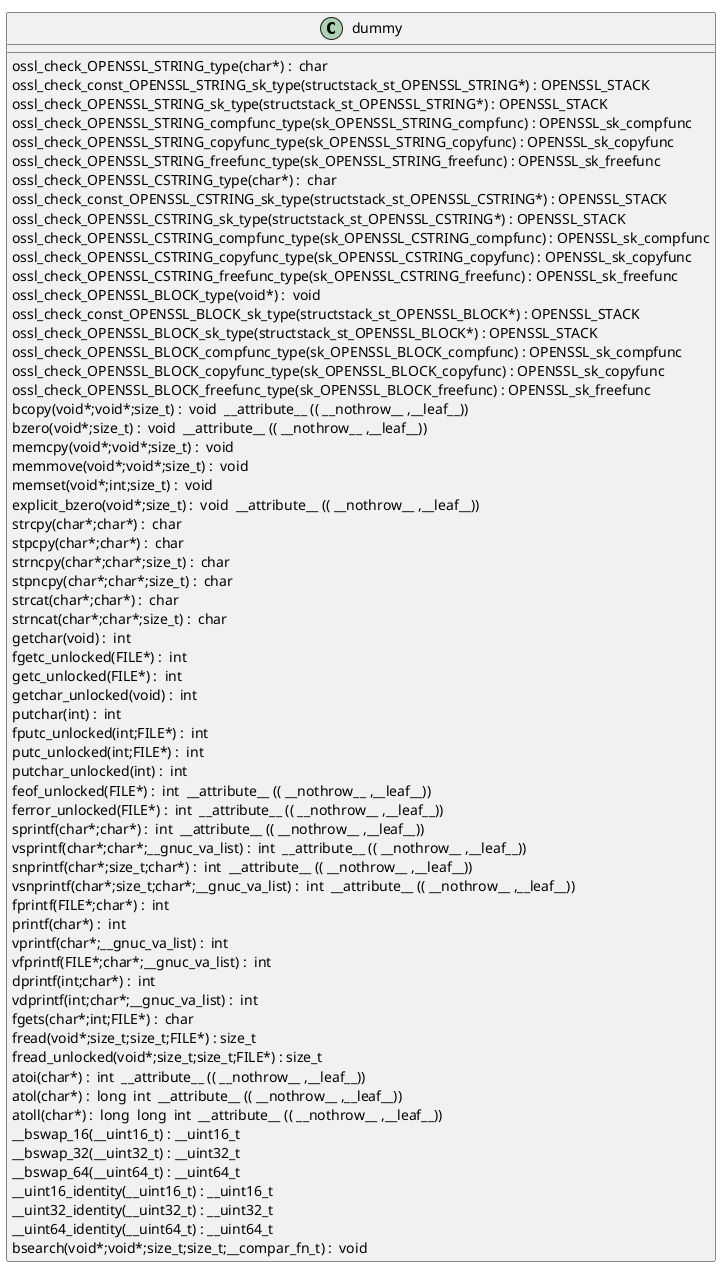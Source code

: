 @startuml
!pragma layout smetana
class dummy {
ossl_check_OPENSSL_STRING_type(char*) :  char  [[[./../../.././qc/crypto/ec/ecdsa_sign.c.html#439]]]
ossl_check_const_OPENSSL_STRING_sk_type(structstack_st_OPENSSL_STRING*) : OPENSSL_STACK [[[./../../.././qc/crypto/ec/ecdsa_sign.c.html#439]]]
ossl_check_OPENSSL_STRING_sk_type(structstack_st_OPENSSL_STRING*) : OPENSSL_STACK [[[./../../.././qc/crypto/ec/ecdsa_sign.c.html#439]]]
ossl_check_OPENSSL_STRING_compfunc_type(sk_OPENSSL_STRING_compfunc) : OPENSSL_sk_compfunc [[[./../../.././qc/crypto/ec/ecdsa_sign.c.html#439]]]
ossl_check_OPENSSL_STRING_copyfunc_type(sk_OPENSSL_STRING_copyfunc) : OPENSSL_sk_copyfunc [[[./../../.././qc/crypto/ec/ecdsa_sign.c.html#439]]]
ossl_check_OPENSSL_STRING_freefunc_type(sk_OPENSSL_STRING_freefunc) : OPENSSL_sk_freefunc [[[./../../.././qc/crypto/ec/ecdsa_sign.c.html#439]]]
ossl_check_OPENSSL_CSTRING_type(char*) :  char  [[[./../../.././qc/crypto/ec/ecdsa_sign.c.html#441]]]
ossl_check_const_OPENSSL_CSTRING_sk_type(structstack_st_OPENSSL_CSTRING*) : OPENSSL_STACK [[[./../../.././qc/crypto/ec/ecdsa_sign.c.html#441]]]
ossl_check_OPENSSL_CSTRING_sk_type(structstack_st_OPENSSL_CSTRING*) : OPENSSL_STACK [[[./../../.././qc/crypto/ec/ecdsa_sign.c.html#441]]]
ossl_check_OPENSSL_CSTRING_compfunc_type(sk_OPENSSL_CSTRING_compfunc) : OPENSSL_sk_compfunc [[[./../../.././qc/crypto/ec/ecdsa_sign.c.html#441]]]
ossl_check_OPENSSL_CSTRING_copyfunc_type(sk_OPENSSL_CSTRING_copyfunc) : OPENSSL_sk_copyfunc [[[./../../.././qc/crypto/ec/ecdsa_sign.c.html#441]]]
ossl_check_OPENSSL_CSTRING_freefunc_type(sk_OPENSSL_CSTRING_freefunc) : OPENSSL_sk_freefunc [[[./../../.././qc/crypto/ec/ecdsa_sign.c.html#441]]]
ossl_check_OPENSSL_BLOCK_type(void*) :  void  [[[./../../.././qc/crypto/ec/ecdsa_sign.c.html#444]]]
ossl_check_const_OPENSSL_BLOCK_sk_type(structstack_st_OPENSSL_BLOCK*) : OPENSSL_STACK [[[./../../.././qc/crypto/ec/ecdsa_sign.c.html#444]]]
ossl_check_OPENSSL_BLOCK_sk_type(structstack_st_OPENSSL_BLOCK*) : OPENSSL_STACK [[[./../../.././qc/crypto/ec/ecdsa_sign.c.html#444]]]
ossl_check_OPENSSL_BLOCK_compfunc_type(sk_OPENSSL_BLOCK_compfunc) : OPENSSL_sk_compfunc [[[./../../.././qc/crypto/ec/ecdsa_sign.c.html#444]]]
ossl_check_OPENSSL_BLOCK_copyfunc_type(sk_OPENSSL_BLOCK_copyfunc) : OPENSSL_sk_copyfunc [[[./../../.././qc/crypto/ec/ecdsa_sign.c.html#444]]]
ossl_check_OPENSSL_BLOCK_freefunc_type(sk_OPENSSL_BLOCK_freefunc) : OPENSSL_sk_freefunc [[[./../../.././qc/crypto/ec/ecdsa_sign.c.html#444]]]
bcopy(void*;void*;size_t) :  void  __attribute__ (( __nothrow__ ,__leaf__)) [[[./../../.././qc/crypto/ec/ecdsa_sign.c.html#891]]]
bzero(void*;size_t) :  void  __attribute__ (( __nothrow__ ,__leaf__)) [[[./../../.././qc/crypto/ec/ecdsa_sign.c.html#898]]]
memcpy(void*;void*;size_t) :  void  [[[./../../.././qc/crypto/ec/ecdsa_sign.c.html#939]]]
memmove(void*;void*;size_t) :  void  [[[./../../.././qc/crypto/ec/ecdsa_sign.c.html#947]]]
memset(void*;int;size_t) :  void  [[[./../../.././qc/crypto/ec/ecdsa_sign.c.html#954]]]
explicit_bzero(void*;size_t) :  void  __attribute__ (( __nothrow__ ,__leaf__)) [[[./../../.././qc/crypto/ec/ecdsa_sign.c.html#967]]]
strcpy(char*;char*) :  char  [[[./../../.././qc/crypto/ec/ecdsa_sign.c.html#974]]]
stpcpy(char*;char*) :  char  [[[./../../.././qc/crypto/ec/ecdsa_sign.c.html#981]]]
strncpy(char*;char*;size_t) :  char  [[[./../../.././qc/crypto/ec/ecdsa_sign.c.html#989]]]
stpncpy(char*;char*;size_t) :  char  [[[./../../.././qc/crypto/ec/ecdsa_sign.c.html#999]]]
strcat(char*;char*) :  char  [[[./../../.././qc/crypto/ec/ecdsa_sign.c.html#1006]]]
strncat(char*;char*;size_t) :  char  [[[./../../.././qc/crypto/ec/ecdsa_sign.c.html#1013]]]
getchar(void) :  int  [[[./../../.././qc/crypto/ec/ecdsa_sign.c.html#1635]]]
fgetc_unlocked(FILE*) :  int  [[[./../../.././qc/crypto/ec/ecdsa_sign.c.html#1644]]]
getc_unlocked(FILE*) :  int  [[[./../../.././qc/crypto/ec/ecdsa_sign.c.html#1654]]]
getchar_unlocked(void) :  int  [[[./../../.././qc/crypto/ec/ecdsa_sign.c.html#1661]]]
putchar(int) :  int  [[[./../../.././qc/crypto/ec/ecdsa_sign.c.html#1670]]]
fputc_unlocked(int;FILE*) :  int  [[[./../../.././qc/crypto/ec/ecdsa_sign.c.html#1679]]]
putc_unlocked(int;FILE*) :  int  [[[./../../.././qc/crypto/ec/ecdsa_sign.c.html#1689]]]
putchar_unlocked(int) :  int  [[[./../../.././qc/crypto/ec/ecdsa_sign.c.html#1696]]]
feof_unlocked(FILE*) :  int  __attribute__ (( __nothrow__ ,__leaf__)) [[[./../../.././qc/crypto/ec/ecdsa_sign.c.html#1702]]]
ferror_unlocked(FILE*) :  int  __attribute__ (( __nothrow__ ,__leaf__)) [[[./../../.././qc/crypto/ec/ecdsa_sign.c.html#1709]]]
sprintf(char*;char*) :  int  __attribute__ (( __nothrow__ ,__leaf__)) [[[./../../.././qc/crypto/ec/ecdsa_sign.c.html#1728]]]
vsprintf(char*;char*;__gnuc_va_list) :  int  __attribute__ (( __nothrow__ ,__leaf__)) [[[./../../.././qc/crypto/ec/ecdsa_sign.c.html#1741]]]
snprintf(char*;size_t;char*) :  int  __attribute__ (( __nothrow__ ,__leaf__)) [[[./../../.././qc/crypto/ec/ecdsa_sign.c.html#1760]]]
vsnprintf(char*;size_t;char*;__gnuc_va_list) :  int  __attribute__ (( __nothrow__ ,__leaf__)) [[[./../../.././qc/crypto/ec/ecdsa_sign.c.html#1774]]]
fprintf(FILE*;char*) :  int  [[[./../../.././qc/crypto/ec/ecdsa_sign.c.html#1795]]]
printf(char*) :  int  [[[./../../.././qc/crypto/ec/ecdsa_sign.c.html#1802]]]
vprintf(char*;__gnuc_va_list) :  int  [[[./../../.././qc/crypto/ec/ecdsa_sign.c.html#1814]]]
vfprintf(FILE*;char*;__gnuc_va_list) :  int  [[[./../../.././qc/crypto/ec/ecdsa_sign.c.html#1824]]]
dprintf(int;char*) :  int  [[[./../../.././qc/crypto/ec/ecdsa_sign.c.html#1839]]]
vdprintf(int;char*;__gnuc_va_list) :  int  [[[./../../.././qc/crypto/ec/ecdsa_sign.c.html#1850]]]
fgets(char*;int;FILE*) :  char  [[[./../../.././qc/crypto/ec/ecdsa_sign.c.html#1869]]]
fread(void*;size_t;size_t;FILE*) : size_t [[[./../../.././qc/crypto/ec/ecdsa_sign.c.html#1895]]]
fread_unlocked(void*;size_t;size_t;FILE*) : size_t [[[./../../.././qc/crypto/ec/ecdsa_sign.c.html#1922]]]
atoi(char*) :  int  __attribute__ (( __nothrow__ ,__leaf__)) [[[./../../.././qc/crypto/ec/ecdsa_sign.c.html#2361]]]
atol(char*) :  long  int  __attribute__ (( __nothrow__ ,__leaf__)) [[[./../../.././qc/crypto/ec/ecdsa_sign.c.html#2366]]]
atoll(char*) :  long  long  int  __attribute__ (( __nothrow__ ,__leaf__)) [[[./../../.././qc/crypto/ec/ecdsa_sign.c.html#2373]]]
__bswap_16(__uint16_t) : __uint16_t [[[./../../.././qc/crypto/ec/ecdsa_sign.c.html#2472]]]
__bswap_32(__uint32_t) : __uint32_t [[[./../../.././qc/crypto/ec/ecdsa_sign.c.html#2487]]]
__bswap_64(__uint64_t) : __uint64_t [[[./../../.././qc/crypto/ec/ecdsa_sign.c.html#2497]]]
__uint16_identity(__uint16_t) : __uint16_t [[[./../../.././qc/crypto/ec/ecdsa_sign.c.html#2509]]]
__uint32_identity(__uint32_t) : __uint32_t [[[./../../.././qc/crypto/ec/ecdsa_sign.c.html#2515]]]
__uint64_identity(__uint64_t) : __uint64_t [[[./../../.././qc/crypto/ec/ecdsa_sign.c.html#2521]]]
bsearch(void*;void*;size_t;size_t;__compar_fn_t) :  void  [[[./../../.././qc/crypto/ec/ecdsa_sign.c.html#3174]]]
} 
@enduml
